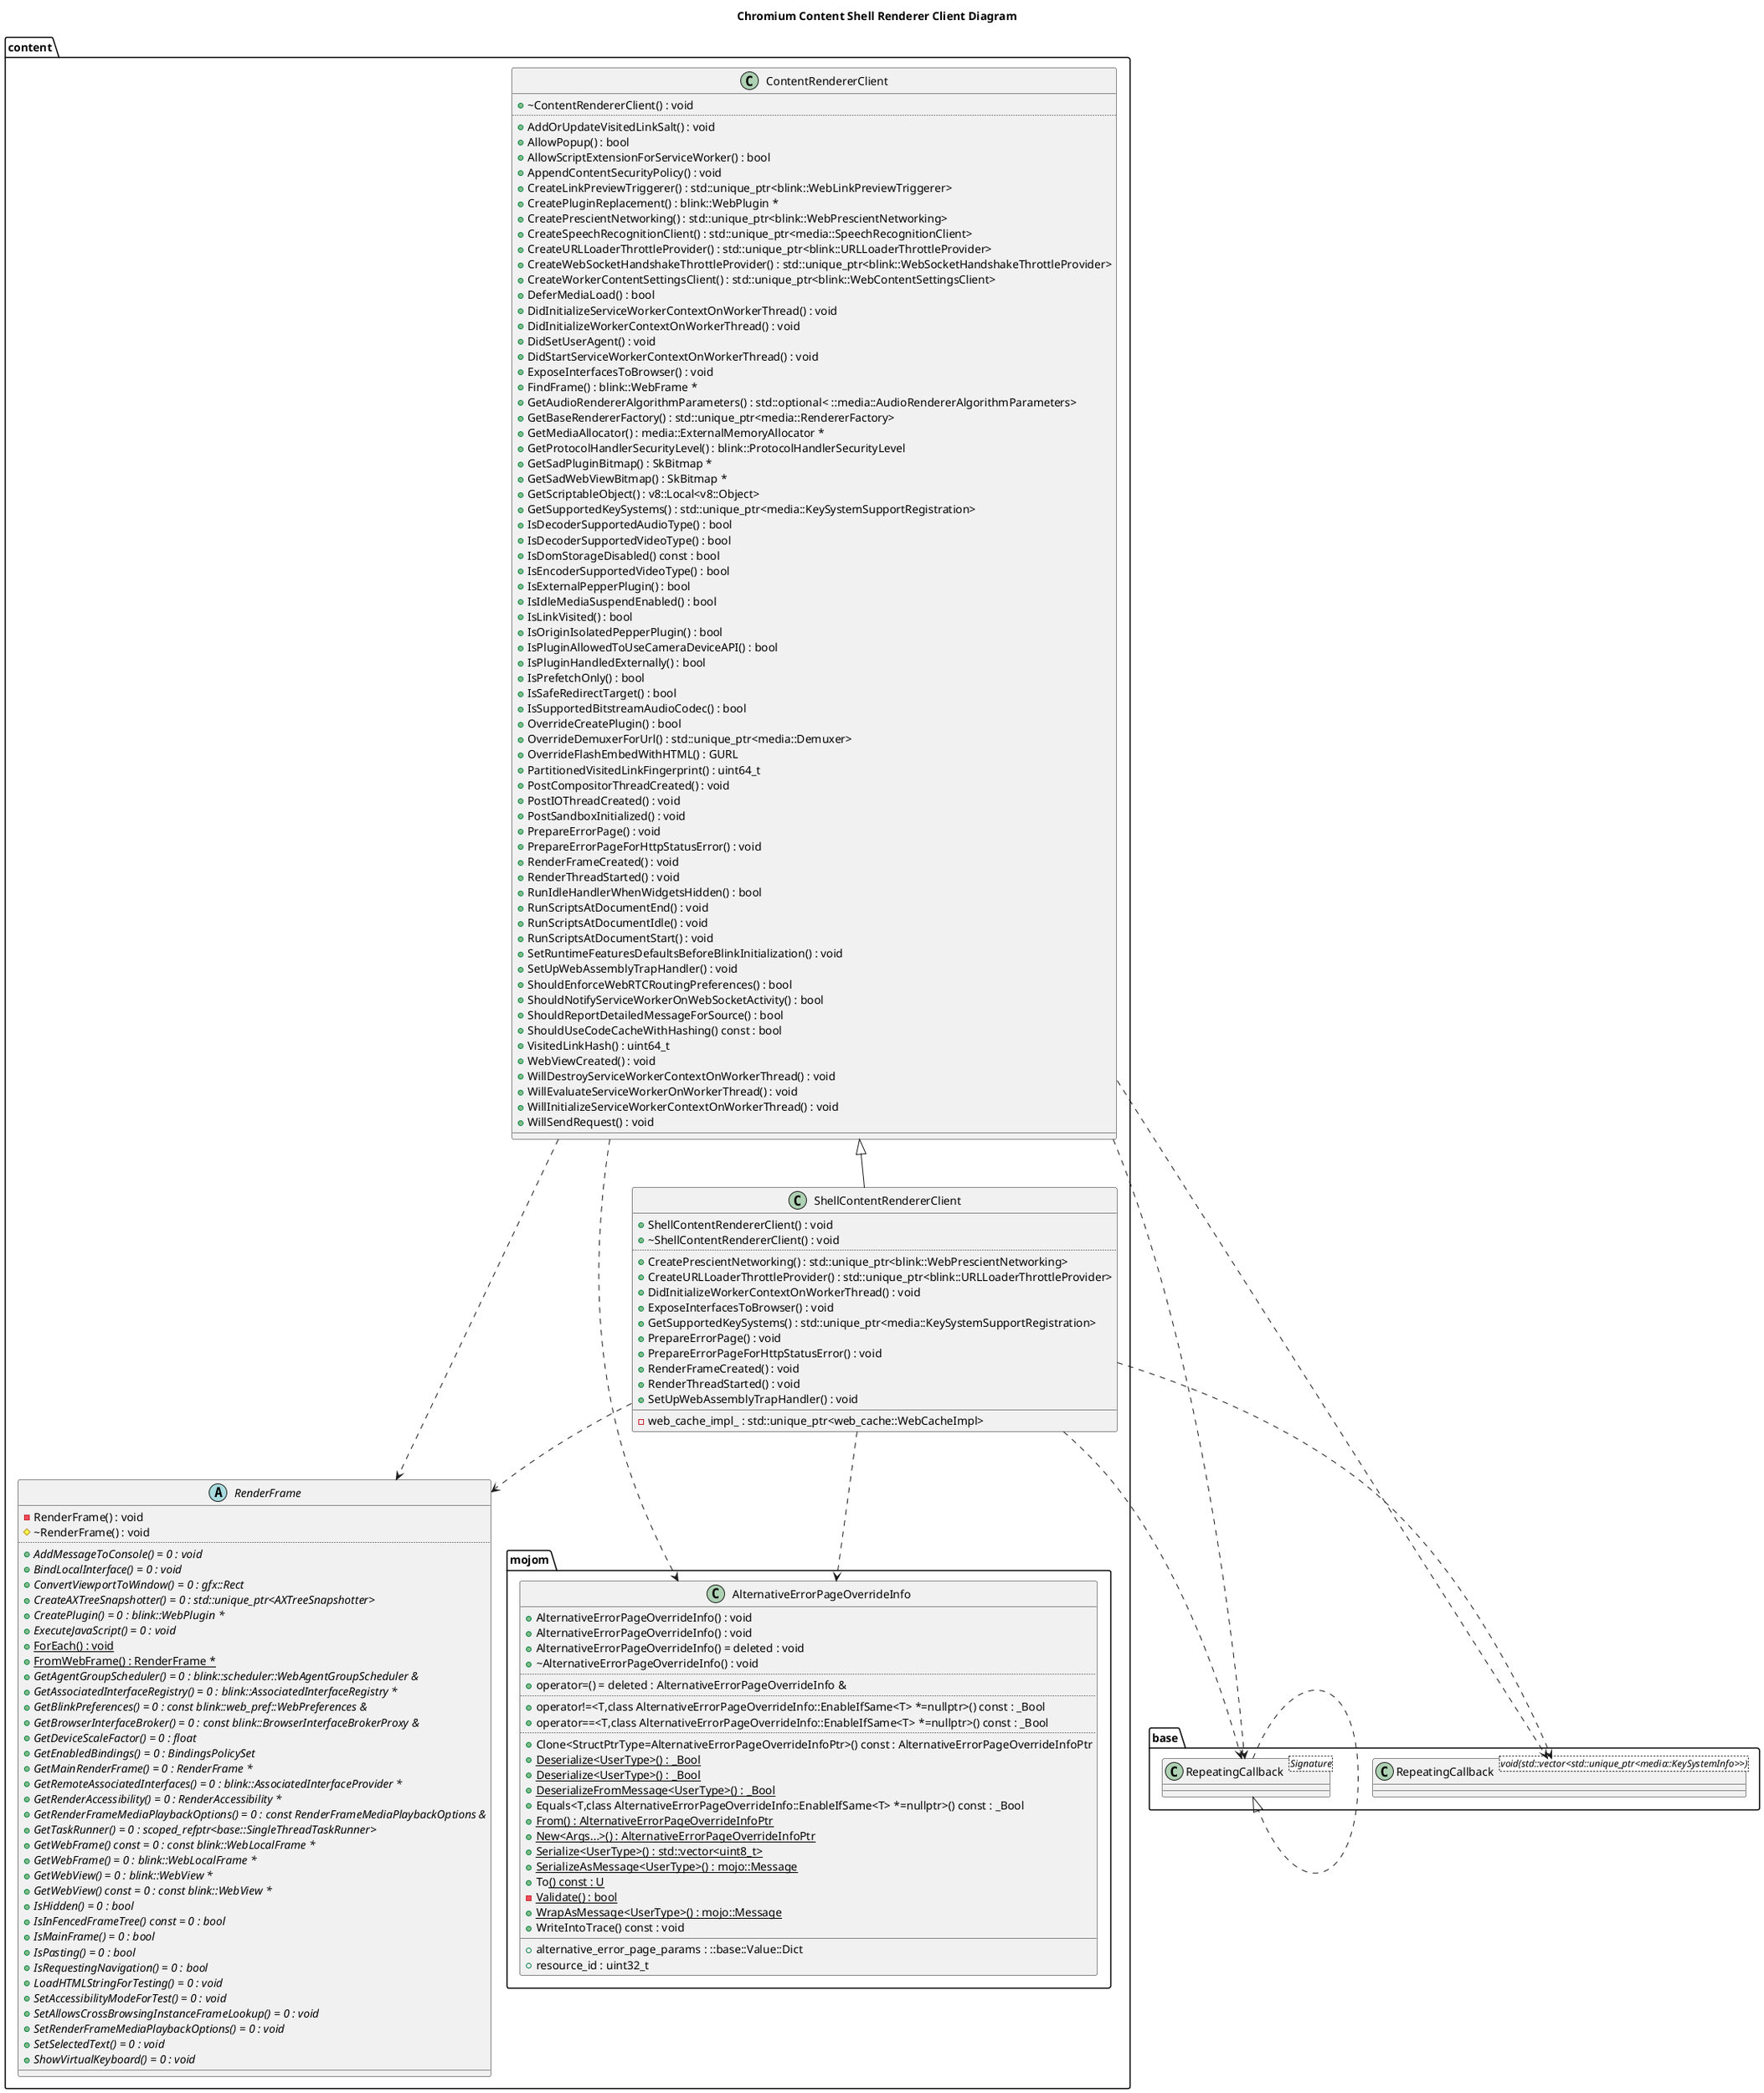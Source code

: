 @startuml
title Chromium Content Shell Renderer Client Diagram
package [base] as C_0004833921248397714067 {
class "RepeatingCallback<Signature>" as C_0000448350262091866175
class C_0000448350262091866175 [[{RepeatingCallback}]] {
__
}
class "RepeatingCallback<void(std::vector<std::unique_ptr<media::KeySystemInfo>>)>" as C_0000291963373364741548
class C_0000291963373364741548 [[{RepeatingCallback}]] {
__
}
}
package [content] as C_0007443789900200112731 {
abstract "RenderFrame" as C_0008130916102836574198
abstract C_0008130916102836574198 [[{RenderFrame}]] {
-RenderFrame() : void [[[{RenderFrame}]]]
#~RenderFrame() : void [[[{~RenderFrame}]]]
..
{abstract} +AddMessageToConsole() = 0 : void [[[{AddMessageToConsole}]]]
{abstract} +BindLocalInterface() = 0 : void [[[{BindLocalInterface}]]]
{abstract} +ConvertViewportToWindow() = 0 : gfx::Rect [[[{ConvertViewportToWindow}]]]
{abstract} +CreateAXTreeSnapshotter() = 0 : std::unique_ptr<AXTreeSnapshotter> [[[{CreateAXTreeSnapshotter}]]]
{abstract} +CreatePlugin() = 0 : blink::WebPlugin * [[[{CreatePlugin}]]]
{abstract} +ExecuteJavaScript() = 0 : void [[[{ExecuteJavaScript}]]]
{static} +ForEach() : void [[[{ForEach}]]]
{static} +FromWebFrame() : RenderFrame * [[[{FromWebFrame}]]]
{abstract} +GetAgentGroupScheduler() = 0 : blink::scheduler::WebAgentGroupScheduler & [[[{GetAgentGroupScheduler}]]]
{abstract} +GetAssociatedInterfaceRegistry() = 0 : blink::AssociatedInterfaceRegistry * [[[{GetAssociatedInterfaceRegistry}]]]
{abstract} +GetBlinkPreferences() = 0 : const blink::web_pref::WebPreferences & [[[{GetBlinkPreferences}]]]
{abstract} +GetBrowserInterfaceBroker() = 0 : const blink::BrowserInterfaceBrokerProxy & [[[{GetBrowserInterfaceBroker}]]]
{abstract} +GetDeviceScaleFactor() = 0 : float [[[{GetDeviceScaleFactor}]]]
{abstract} +GetEnabledBindings() = 0 : BindingsPolicySet [[[{GetEnabledBindings}]]]
{abstract} +GetMainRenderFrame() = 0 : RenderFrame * [[[{GetMainRenderFrame}]]]
{abstract} +GetRemoteAssociatedInterfaces() = 0 : blink::AssociatedInterfaceProvider * [[[{GetRemoteAssociatedInterfaces}]]]
{abstract} +GetRenderAccessibility() = 0 : RenderAccessibility * [[[{GetRenderAccessibility}]]]
{abstract} +GetRenderFrameMediaPlaybackOptions() = 0 : const RenderFrameMediaPlaybackOptions & [[[{GetRenderFrameMediaPlaybackOptions}]]]
{abstract} +GetTaskRunner() = 0 : scoped_refptr<base::SingleThreadTaskRunner> [[[{GetTaskRunner}]]]
{abstract} +GetWebFrame() const = 0 : const blink::WebLocalFrame * [[[{GetWebFrame}]]]
{abstract} +GetWebFrame() = 0 : blink::WebLocalFrame * [[[{GetWebFrame}]]]
{abstract} +GetWebView() = 0 : blink::WebView * [[[{GetWebView}]]]
{abstract} +GetWebView() const = 0 : const blink::WebView * [[[{GetWebView}]]]
{abstract} +IsHidden() = 0 : bool [[[{IsHidden}]]]
{abstract} +IsInFencedFrameTree() const = 0 : bool [[[{IsInFencedFrameTree}]]]
{abstract} +IsMainFrame() = 0 : bool [[[{IsMainFrame}]]]
{abstract} +IsPasting() = 0 : bool [[[{IsPasting}]]]
{abstract} +IsRequestingNavigation() = 0 : bool [[[{IsRequestingNavigation}]]]
{abstract} +LoadHTMLStringForTesting() = 0 : void [[[{LoadHTMLStringForTesting}]]]
{abstract} +SetAccessibilityModeForTest() = 0 : void [[[{SetAccessibilityModeForTest}]]]
{abstract} +SetAllowsCrossBrowsingInstanceFrameLookup() = 0 : void [[[{SetAllowsCrossBrowsingInstanceFrameLookup}]]]
{abstract} +SetRenderFrameMediaPlaybackOptions() = 0 : void [[[{SetRenderFrameMediaPlaybackOptions}]]]
{abstract} +SetSelectedText() = 0 : void [[[{SetSelectedText}]]]
{abstract} +ShowVirtualKeyboard() = 0 : void [[[{ShowVirtualKeyboard}]]]
__
}
package [mojom] as C_0016439248259605566676 {
class "AlternativeErrorPageOverrideInfo" as C_0003768646857398194629
class C_0003768646857398194629 [[{AlternativeErrorPageOverrideInfo}]] {
+AlternativeErrorPageOverrideInfo() : void [[[{AlternativeErrorPageOverrideInfo}]]]
+AlternativeErrorPageOverrideInfo() : void [[[{AlternativeErrorPageOverrideInfo}]]]
+AlternativeErrorPageOverrideInfo() = deleted : void [[[{AlternativeErrorPageOverrideInfo}]]]
+~AlternativeErrorPageOverrideInfo() : void [[[{~AlternativeErrorPageOverrideInfo}]]]
..
+operator=() = deleted : AlternativeErrorPageOverrideInfo & [[[{operator=}]]]
..
+operator!=<T,class AlternativeErrorPageOverrideInfo::EnableIfSame<T> *=nullptr>() const : _Bool
+operator==<T,class AlternativeErrorPageOverrideInfo::EnableIfSame<T> *=nullptr>() const : _Bool
..
+Clone<StructPtrType=AlternativeErrorPageOverrideInfoPtr>() const : AlternativeErrorPageOverrideInfoPtr
{static} +Deserialize<UserType>() : _Bool
{static} +Deserialize<UserType>() : _Bool
{static} +DeserializeFromMessage<UserType>() : _Bool
+Equals<T,class AlternativeErrorPageOverrideInfo::EnableIfSame<T> *=nullptr>() const : _Bool
{static} +From<U>() : AlternativeErrorPageOverrideInfoPtr
{static} +New<Args...>() : AlternativeErrorPageOverrideInfoPtr
{static} +Serialize<UserType>() : std::vector<uint8_t>
{static} +SerializeAsMessage<UserType>() : mojo::Message
+To<U>() const : U
{static} -Validate() : bool [[[{Validate}]]]
{static} +WrapAsMessage<UserType>() : mojo::Message
+WriteIntoTrace() const : void [[[{WriteIntoTrace}]]]
__
+alternative_error_page_params : ::base::Value::Dict [[[{alternative_error_page_params}]]]
+resource_id : uint32_t [[[{resource_id}]]]
}
}
class "ContentRendererClient" as C_0007196939442393815154
class C_0007196939442393815154 [[{ContentRendererClient}]] {
+~ContentRendererClient() : void [[[{~ContentRendererClient}]]]
..
+AddOrUpdateVisitedLinkSalt() : void [[[{AddOrUpdateVisitedLinkSalt}]]]
+AllowPopup() : bool [[[{AllowPopup}]]]
+AllowScriptExtensionForServiceWorker() : bool [[[{AllowScriptExtensionForServiceWorker}]]]
+AppendContentSecurityPolicy() : void [[[{AppendContentSecurityPolicy}]]]
+CreateLinkPreviewTriggerer() : std::unique_ptr<blink::WebLinkPreviewTriggerer> [[[{CreateLinkPreviewTriggerer}]]]
+CreatePluginReplacement() : blink::WebPlugin * [[[{CreatePluginReplacement}]]]
+CreatePrescientNetworking() : std::unique_ptr<blink::WebPrescientNetworking> [[[{CreatePrescientNetworking}]]]
+CreateSpeechRecognitionClient() : std::unique_ptr<media::SpeechRecognitionClient> [[[{CreateSpeechRecognitionClient}]]]
+CreateURLLoaderThrottleProvider() : std::unique_ptr<blink::URLLoaderThrottleProvider> [[[{CreateURLLoaderThrottleProvider}]]]
+CreateWebSocketHandshakeThrottleProvider() : std::unique_ptr<blink::WebSocketHandshakeThrottleProvider> [[[{CreateWebSocketHandshakeThrottleProvider}]]]
+CreateWorkerContentSettingsClient() : std::unique_ptr<blink::WebContentSettingsClient> [[[{CreateWorkerContentSettingsClient}]]]
+DeferMediaLoad() : bool [[[{DeferMediaLoad}]]]
+DidInitializeServiceWorkerContextOnWorkerThread() : void [[[{DidInitializeServiceWorkerContextOnWorkerThread}]]]
+DidInitializeWorkerContextOnWorkerThread() : void [[[{DidInitializeWorkerContextOnWorkerThread}]]]
+DidSetUserAgent() : void [[[{DidSetUserAgent}]]]
+DidStartServiceWorkerContextOnWorkerThread() : void [[[{DidStartServiceWorkerContextOnWorkerThread}]]]
+ExposeInterfacesToBrowser() : void [[[{ExposeInterfacesToBrowser}]]]
+FindFrame() : blink::WebFrame * [[[{FindFrame}]]]
+GetAudioRendererAlgorithmParameters() : std::optional< ::media::AudioRendererAlgorithmParameters> [[[{GetAudioRendererAlgorithmParameters}]]]
+GetBaseRendererFactory() : std::unique_ptr<media::RendererFactory> [[[{GetBaseRendererFactory}]]]
+GetMediaAllocator() : media::ExternalMemoryAllocator * [[[{GetMediaAllocator}]]]
+GetProtocolHandlerSecurityLevel() : blink::ProtocolHandlerSecurityLevel [[[{GetProtocolHandlerSecurityLevel}]]]
+GetSadPluginBitmap() : SkBitmap * [[[{GetSadPluginBitmap}]]]
+GetSadWebViewBitmap() : SkBitmap * [[[{GetSadWebViewBitmap}]]]
+GetScriptableObject() : v8::Local<v8::Object> [[[{GetScriptableObject}]]]
+GetSupportedKeySystems() : std::unique_ptr<media::KeySystemSupportRegistration> [[[{GetSupportedKeySystems}]]]
+IsDecoderSupportedAudioType() : bool [[[{IsDecoderSupportedAudioType}]]]
+IsDecoderSupportedVideoType() : bool [[[{IsDecoderSupportedVideoType}]]]
+IsDomStorageDisabled() const : bool [[[{IsDomStorageDisabled}]]]
+IsEncoderSupportedVideoType() : bool [[[{IsEncoderSupportedVideoType}]]]
+IsExternalPepperPlugin() : bool [[[{IsExternalPepperPlugin}]]]
+IsIdleMediaSuspendEnabled() : bool [[[{IsIdleMediaSuspendEnabled}]]]
+IsLinkVisited() : bool [[[{IsLinkVisited}]]]
+IsOriginIsolatedPepperPlugin() : bool [[[{IsOriginIsolatedPepperPlugin}]]]
+IsPluginAllowedToUseCameraDeviceAPI() : bool [[[{IsPluginAllowedToUseCameraDeviceAPI}]]]
+IsPluginHandledExternally() : bool [[[{IsPluginHandledExternally}]]]
+IsPrefetchOnly() : bool [[[{IsPrefetchOnly}]]]
+IsSafeRedirectTarget() : bool [[[{IsSafeRedirectTarget}]]]
+IsSupportedBitstreamAudioCodec() : bool [[[{IsSupportedBitstreamAudioCodec}]]]
+OverrideCreatePlugin() : bool [[[{OverrideCreatePlugin}]]]
+OverrideDemuxerForUrl() : std::unique_ptr<media::Demuxer> [[[{OverrideDemuxerForUrl}]]]
+OverrideFlashEmbedWithHTML() : GURL [[[{OverrideFlashEmbedWithHTML}]]]
+PartitionedVisitedLinkFingerprint() : uint64_t [[[{PartitionedVisitedLinkFingerprint}]]]
+PostCompositorThreadCreated() : void [[[{PostCompositorThreadCreated}]]]
+PostIOThreadCreated() : void [[[{PostIOThreadCreated}]]]
+PostSandboxInitialized() : void [[[{PostSandboxInitialized}]]]
+PrepareErrorPage() : void [[[{PrepareErrorPage}]]]
+PrepareErrorPageForHttpStatusError() : void [[[{PrepareErrorPageForHttpStatusError}]]]
+RenderFrameCreated() : void [[[{RenderFrameCreated}]]]
+RenderThreadStarted() : void [[[{RenderThreadStarted}]]]
+RunIdleHandlerWhenWidgetsHidden() : bool [[[{RunIdleHandlerWhenWidgetsHidden}]]]
+RunScriptsAtDocumentEnd() : void [[[{RunScriptsAtDocumentEnd}]]]
+RunScriptsAtDocumentIdle() : void [[[{RunScriptsAtDocumentIdle}]]]
+RunScriptsAtDocumentStart() : void [[[{RunScriptsAtDocumentStart}]]]
+SetRuntimeFeaturesDefaultsBeforeBlinkInitialization() : void [[[{SetRuntimeFeaturesDefaultsBeforeBlinkInitialization}]]]
+SetUpWebAssemblyTrapHandler() : void [[[{SetUpWebAssemblyTrapHandler}]]]
+ShouldEnforceWebRTCRoutingPreferences() : bool [[[{ShouldEnforceWebRTCRoutingPreferences}]]]
+ShouldNotifyServiceWorkerOnWebSocketActivity() : bool [[[{ShouldNotifyServiceWorkerOnWebSocketActivity}]]]
+ShouldReportDetailedMessageForSource() : bool [[[{ShouldReportDetailedMessageForSource}]]]
+ShouldUseCodeCacheWithHashing() const : bool [[[{ShouldUseCodeCacheWithHashing}]]]
+VisitedLinkHash() : uint64_t [[[{VisitedLinkHash}]]]
+WebViewCreated() : void [[[{WebViewCreated}]]]
+WillDestroyServiceWorkerContextOnWorkerThread() : void [[[{WillDestroyServiceWorkerContextOnWorkerThread}]]]
+WillEvaluateServiceWorkerOnWorkerThread() : void [[[{WillEvaluateServiceWorkerOnWorkerThread}]]]
+WillInitializeServiceWorkerContextOnWorkerThread() : void [[[{WillInitializeServiceWorkerContextOnWorkerThread}]]]
+WillSendRequest() : void [[[{WillSendRequest}]]]
__
}
class "ShellContentRendererClient" as C_0007475696003365951483
class C_0007475696003365951483 [[{ShellContentRendererClient}]] {
+ShellContentRendererClient() : void [[[{ShellContentRendererClient}]]]
+~ShellContentRendererClient() : void [[[{~ShellContentRendererClient}]]]
..
+CreatePrescientNetworking() : std::unique_ptr<blink::WebPrescientNetworking> [[[{CreatePrescientNetworking}]]]
+CreateURLLoaderThrottleProvider() : std::unique_ptr<blink::URLLoaderThrottleProvider> [[[{CreateURLLoaderThrottleProvider}]]]
+DidInitializeWorkerContextOnWorkerThread() : void [[[{DidInitializeWorkerContextOnWorkerThread}]]]
+ExposeInterfacesToBrowser() : void [[[{ExposeInterfacesToBrowser}]]]
+GetSupportedKeySystems() : std::unique_ptr<media::KeySystemSupportRegistration> [[[{GetSupportedKeySystems}]]]
+PrepareErrorPage() : void [[[{PrepareErrorPage}]]]
+PrepareErrorPageForHttpStatusError() : void [[[{PrepareErrorPageForHttpStatusError}]]]
+RenderFrameCreated() : void [[[{RenderFrameCreated}]]]
+RenderThreadStarted() : void [[[{RenderThreadStarted}]]]
+SetUpWebAssemblyTrapHandler() : void [[[{SetUpWebAssemblyTrapHandler}]]]
__
-web_cache_impl_ : std::unique_ptr<web_cache::WebCacheImpl> [[[{web_cache_impl_}]]]
}
}
C_0000448350262091866175 ..|> C_0000448350262091866175
C_0007196939442393815154 ..> C_0008130916102836574198 [[{}]]
C_0007196939442393815154 ..> C_0003768646857398194629 [[{}]]
C_0007196939442393815154 ..> C_0000291963373364741548 [[{}]]
C_0007196939442393815154 ..> C_0000448350262091866175 [[{}]]
C_0007475696003365951483 ..> C_0008130916102836574198 [[{}]]
C_0007475696003365951483 ..> C_0003768646857398194629 [[{}]]
C_0007475696003365951483 ..> C_0000291963373364741548 [[{}]]
C_0007475696003365951483 ..> C_0000448350262091866175 [[{}]]
C_0007196939442393815154 <|-- C_0007475696003365951483

'Generated with clang-uml, version 0.6.1
'LLVM version Ubuntu clang version 19.1.1 (1ubuntu1)
@enduml

